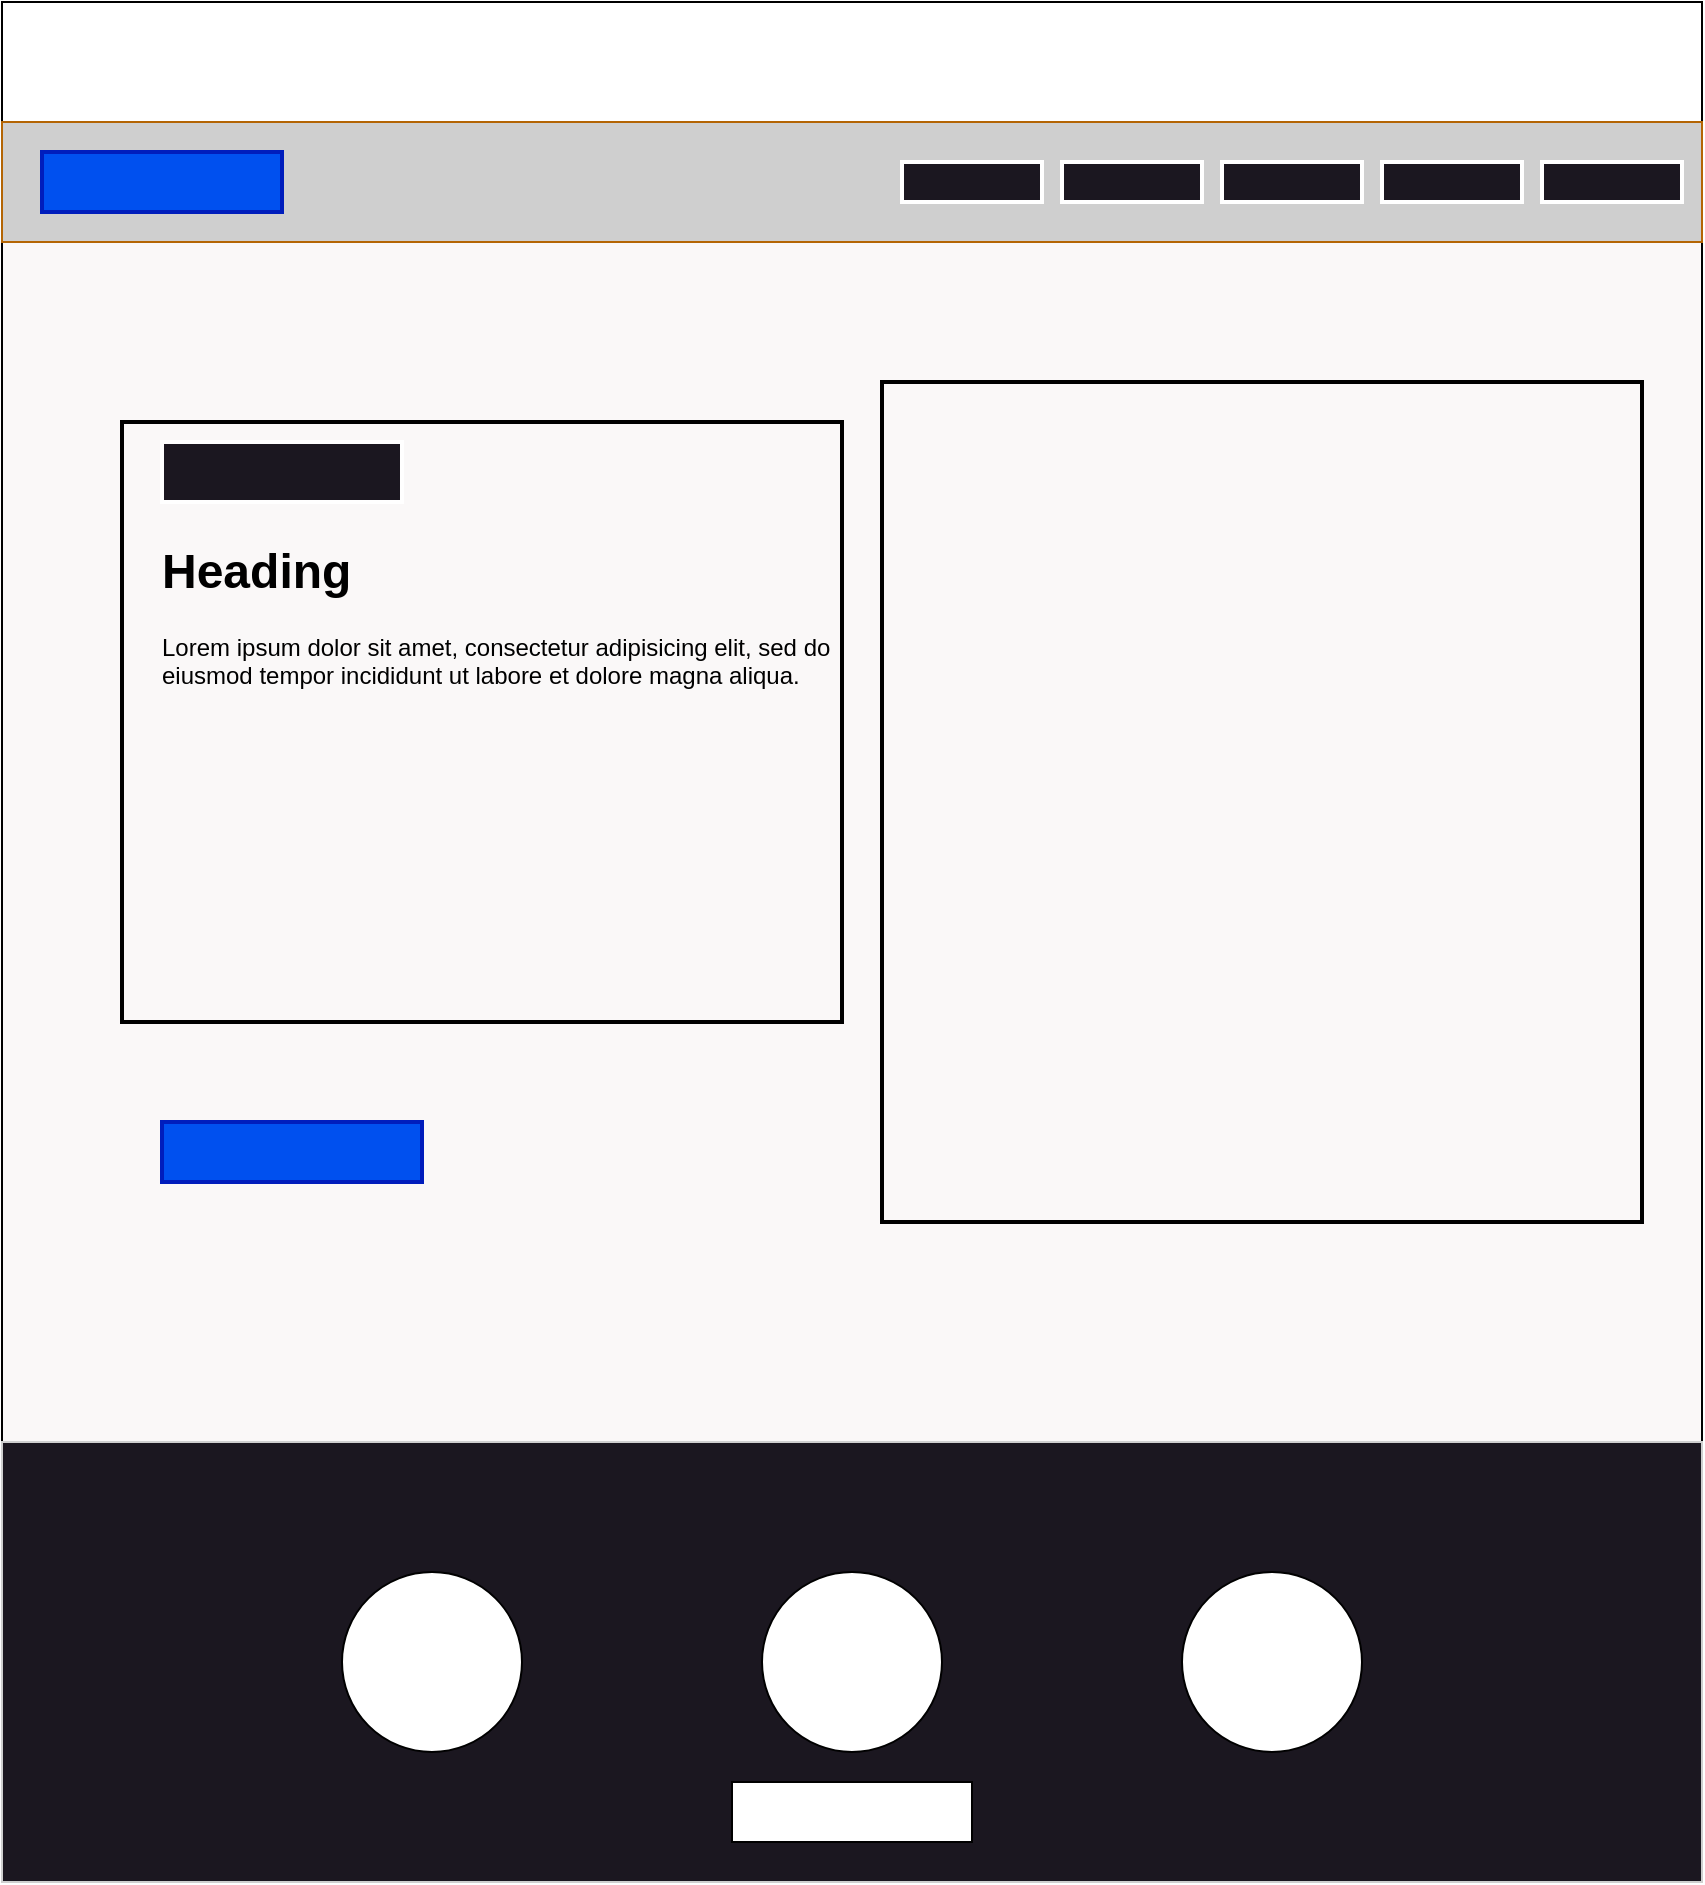 <mxfile>
    <diagram id="dB-3ol5uDr2LxEsU0GAV" name="Page-1">
        <mxGraphModel dx="303" dy="512" grid="1" gridSize="10" guides="1" tooltips="1" connect="1" arrows="1" fold="1" page="1" pageScale="1" pageWidth="850" pageHeight="1100" math="0" shadow="0">
            <root>
                <mxCell id="0"/>
                <mxCell id="1" parent="0"/>
                <mxCell id="2" value="" style="rounded=0;whiteSpace=wrap;html=1;gradientDirection=radial;fillColor=#FAF8F8;shadow=0;" parent="1" vertex="1">
                    <mxGeometry width="850" height="930" as="geometry"/>
                </mxCell>
                <mxCell id="4" value="" style="rounded=0;whiteSpace=wrap;html=1;gradientDirection=radial;" parent="1" vertex="1">
                    <mxGeometry width="850" height="60" as="geometry"/>
                </mxCell>
                <mxCell id="5" value="" style="rounded=0;whiteSpace=wrap;html=1;gradientDirection=radial;fillColor=#CFCFCF;strokeColor=#b46504;" parent="1" vertex="1">
                    <mxGeometry y="60" width="850" height="60" as="geometry"/>
                </mxCell>
                <mxCell id="16" value="" style="rounded=0;whiteSpace=wrap;html=1;shadow=0;glass=0;labelBackgroundColor=#FAF8F8;labelBorderColor=none;strokeColor=#CFCFCF;fontFamily=Georgia;fontSize=24;fontColor=#2a252f;fillColor=#1B1720;gradientColor=none;gradientDirection=radial;" parent="1" vertex="1">
                    <mxGeometry y="720" width="850" height="220" as="geometry"/>
                </mxCell>
                <mxCell id="17" value="" style="ellipse;whiteSpace=wrap;html=1;" parent="1" vertex="1">
                    <mxGeometry x="380" y="785" width="90" height="90" as="geometry"/>
                </mxCell>
                <mxCell id="18" value="" style="ellipse;whiteSpace=wrap;html=1;" parent="1" vertex="1">
                    <mxGeometry x="170" y="785" width="90" height="90" as="geometry"/>
                </mxCell>
                <mxCell id="19" value="" style="ellipse;whiteSpace=wrap;html=1;" parent="1" vertex="1">
                    <mxGeometry x="590" y="785" width="90" height="90" as="geometry"/>
                </mxCell>
                <mxCell id="47" value="" style="rounded=0;whiteSpace=wrap;html=1;labelBackgroundColor=none;labelBorderColor=none;strokeColor=#001DBC;strokeWidth=2;fontSize=9;fontColor=#ffffff;fillColor=#0050ef;" parent="1" vertex="1">
                    <mxGeometry x="20" y="75" width="120" height="30" as="geometry"/>
                </mxCell>
                <mxCell id="49" value="" style="rounded=0;whiteSpace=wrap;html=1;labelBackgroundColor=none;labelBorderColor=none;strokeColor=#FFFFFF;strokeWidth=2;fontSize=9;fontColor=#FFFFFF;fillColor=#FFFFFF;" parent="1" vertex="1">
                    <mxGeometry x="10" y="20" width="220" height="20" as="geometry"/>
                </mxCell>
                <mxCell id="50" value="" style="rounded=0;whiteSpace=wrap;html=1;labelBackgroundColor=none;labelBorderColor=none;strokeColor=#FFFFFF;strokeWidth=2;fontSize=9;fontColor=#FFFFFF;fillColor=#FFFFFF;" parent="1" vertex="1">
                    <mxGeometry x="510" y="20" width="320" height="20" as="geometry"/>
                </mxCell>
                <mxCell id="51" value="" style="rounded=0;whiteSpace=wrap;html=1;fillColor=none;strokeColor=#000000;strokeWidth=2;" parent="1" vertex="1">
                    <mxGeometry x="440" y="190" width="380" height="420" as="geometry"/>
                </mxCell>
                <mxCell id="52" value="" style="rounded=0;whiteSpace=wrap;html=1;fillColor=none;strokeColor=#000000;strokeWidth=2;" parent="1" vertex="1">
                    <mxGeometry x="60" y="210" width="360" height="300" as="geometry"/>
                </mxCell>
                <mxCell id="53" value="" style="rounded=0;whiteSpace=wrap;html=1;labelBackgroundColor=none;labelBorderColor=none;strokeColor=#FFFFFF;strokeWidth=2;fontSize=9;fontColor=#FFFFFF;fillColor=#1B1720;" parent="1" vertex="1">
                    <mxGeometry x="80" y="220" width="120" height="30" as="geometry"/>
                </mxCell>
                <mxCell id="54" value="&lt;h1&gt;Heading&lt;/h1&gt;&lt;p&gt;Lorem ipsum dolor sit amet, consectetur adipisicing elit, sed do eiusmod tempor incididunt ut labore et dolore magna aliqua.&lt;/p&gt;" style="text;html=1;strokeColor=none;fillColor=none;spacing=5;spacingTop=-20;whiteSpace=wrap;overflow=hidden;rounded=0;strokeWidth=2;fontColor=#000000;" parent="1" vertex="1">
                    <mxGeometry x="75" y="265" width="350" height="270" as="geometry"/>
                </mxCell>
                <mxCell id="55" value="" style="rounded=0;whiteSpace=wrap;html=1;labelBackgroundColor=none;labelBorderColor=none;strokeColor=#001DBC;strokeWidth=2;fontSize=9;fontColor=#ffffff;fillColor=#0050ef;" parent="1" vertex="1">
                    <mxGeometry x="80" y="560" width="130" height="30" as="geometry"/>
                </mxCell>
                <mxCell id="56" value="" style="rounded=0;whiteSpace=wrap;html=1;fillColor=#FFFFFF;" parent="1" vertex="1">
                    <mxGeometry x="365" y="890" width="120" height="30" as="geometry"/>
                </mxCell>
                <mxCell id="57" value="" style="rounded=0;whiteSpace=wrap;html=1;labelBackgroundColor=none;labelBorderColor=none;strokeColor=#FFFFFF;strokeWidth=2;fontSize=9;fontColor=#FFFFFF;fillColor=#1B1720;" vertex="1" parent="1">
                    <mxGeometry x="450" y="80" width="70" height="20" as="geometry"/>
                </mxCell>
                <mxCell id="59" value="" style="rounded=0;whiteSpace=wrap;html=1;labelBackgroundColor=none;labelBorderColor=none;strokeColor=#FFFFFF;strokeWidth=2;fontSize=9;fontColor=#FFFFFF;fillColor=#1B1720;" vertex="1" parent="1">
                    <mxGeometry x="530" y="80" width="70" height="20" as="geometry"/>
                </mxCell>
                <mxCell id="60" value="" style="rounded=0;whiteSpace=wrap;html=1;labelBackgroundColor=none;labelBorderColor=none;strokeColor=#FFFFFF;strokeWidth=2;fontSize=9;fontColor=#FFFFFF;fillColor=#1B1720;" vertex="1" parent="1">
                    <mxGeometry x="610" y="80" width="70" height="20" as="geometry"/>
                </mxCell>
                <mxCell id="61" value="" style="rounded=0;whiteSpace=wrap;html=1;labelBackgroundColor=none;labelBorderColor=none;strokeColor=#FFFFFF;strokeWidth=2;fontSize=9;fontColor=#FFFFFF;fillColor=#1B1720;" vertex="1" parent="1">
                    <mxGeometry x="690" y="80" width="70" height="20" as="geometry"/>
                </mxCell>
                <mxCell id="62" value="" style="rounded=0;whiteSpace=wrap;html=1;labelBackgroundColor=none;labelBorderColor=none;strokeColor=#FFFFFF;strokeWidth=2;fontSize=9;fontColor=#FFFFFF;fillColor=#1B1720;" vertex="1" parent="1">
                    <mxGeometry x="770" y="80" width="70" height="20" as="geometry"/>
                </mxCell>
            </root>
        </mxGraphModel>
    </diagram>
</mxfile>